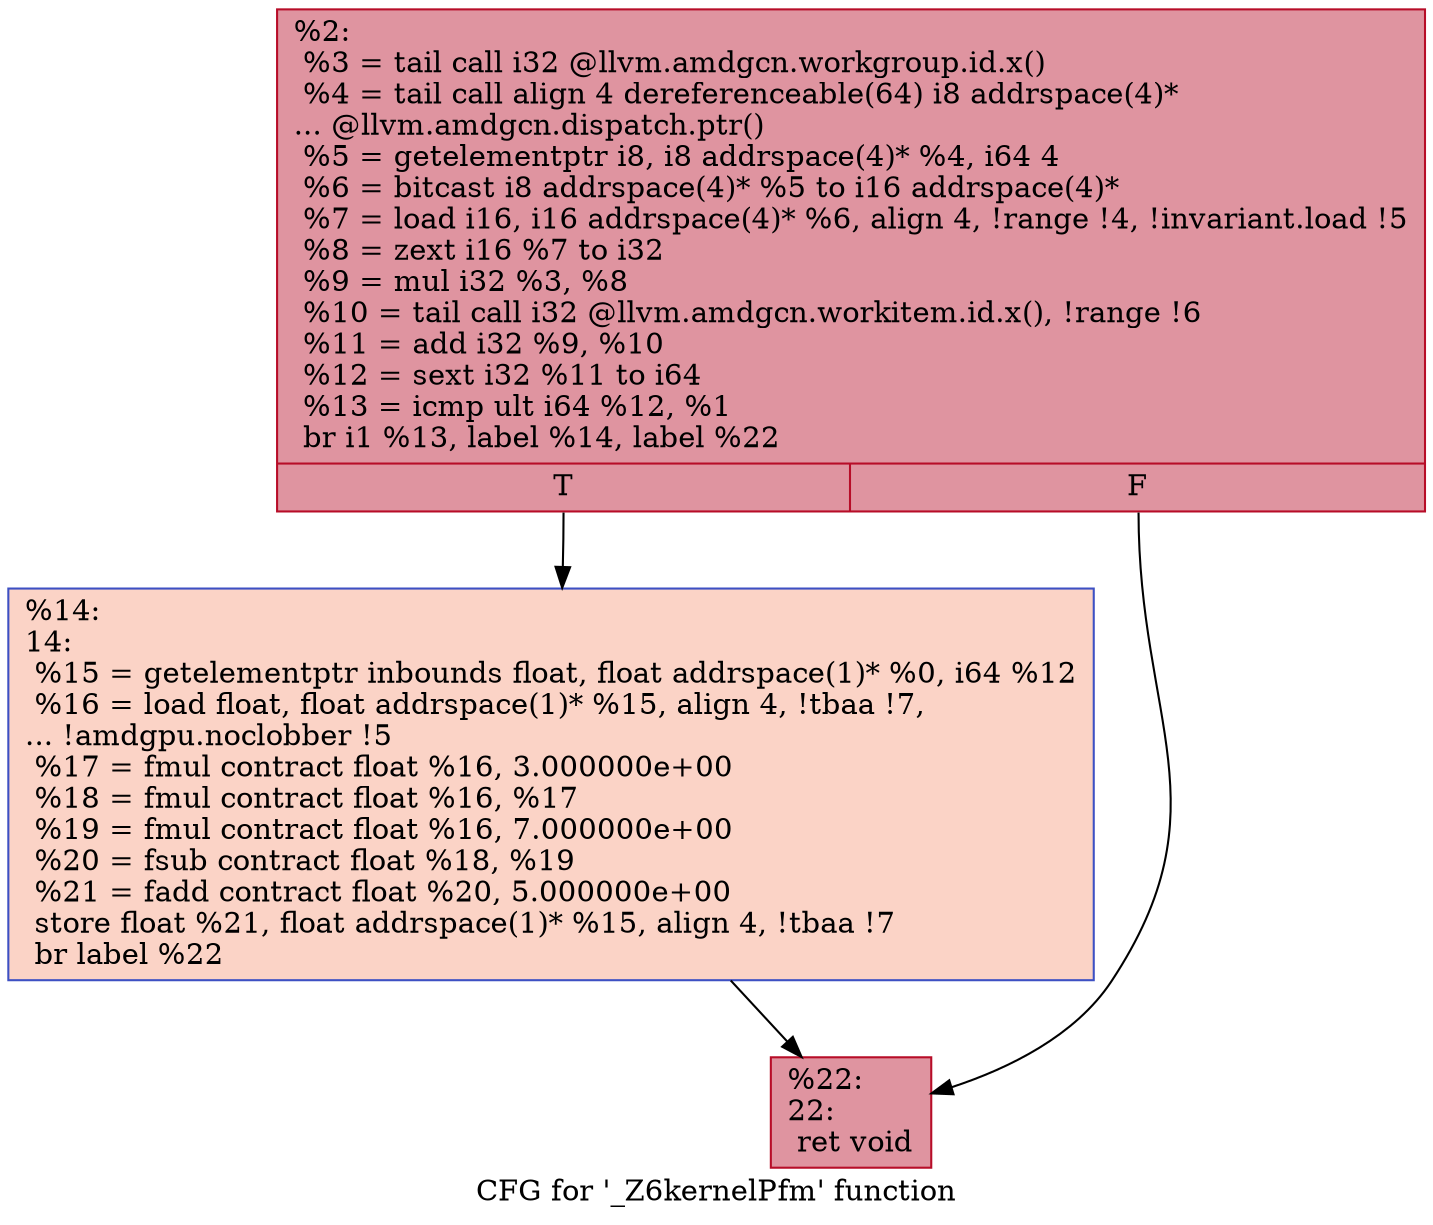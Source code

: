 digraph "CFG for '_Z6kernelPfm' function" {
	label="CFG for '_Z6kernelPfm' function";

	Node0x5092f40 [shape=record,color="#b70d28ff", style=filled, fillcolor="#b70d2870",label="{%2:\l  %3 = tail call i32 @llvm.amdgcn.workgroup.id.x()\l  %4 = tail call align 4 dereferenceable(64) i8 addrspace(4)*\l... @llvm.amdgcn.dispatch.ptr()\l  %5 = getelementptr i8, i8 addrspace(4)* %4, i64 4\l  %6 = bitcast i8 addrspace(4)* %5 to i16 addrspace(4)*\l  %7 = load i16, i16 addrspace(4)* %6, align 4, !range !4, !invariant.load !5\l  %8 = zext i16 %7 to i32\l  %9 = mul i32 %3, %8\l  %10 = tail call i32 @llvm.amdgcn.workitem.id.x(), !range !6\l  %11 = add i32 %9, %10\l  %12 = sext i32 %11 to i64\l  %13 = icmp ult i64 %12, %1\l  br i1 %13, label %14, label %22\l|{<s0>T|<s1>F}}"];
	Node0x5092f40:s0 -> Node0x5094ef0;
	Node0x5092f40:s1 -> Node0x5094f80;
	Node0x5094ef0 [shape=record,color="#3d50c3ff", style=filled, fillcolor="#f59c7d70",label="{%14:\l14:                                               \l  %15 = getelementptr inbounds float, float addrspace(1)* %0, i64 %12\l  %16 = load float, float addrspace(1)* %15, align 4, !tbaa !7,\l... !amdgpu.noclobber !5\l  %17 = fmul contract float %16, 3.000000e+00\l  %18 = fmul contract float %16, %17\l  %19 = fmul contract float %16, 7.000000e+00\l  %20 = fsub contract float %18, %19\l  %21 = fadd contract float %20, 5.000000e+00\l  store float %21, float addrspace(1)* %15, align 4, !tbaa !7\l  br label %22\l}"];
	Node0x5094ef0 -> Node0x5094f80;
	Node0x5094f80 [shape=record,color="#b70d28ff", style=filled, fillcolor="#b70d2870",label="{%22:\l22:                                               \l  ret void\l}"];
}
